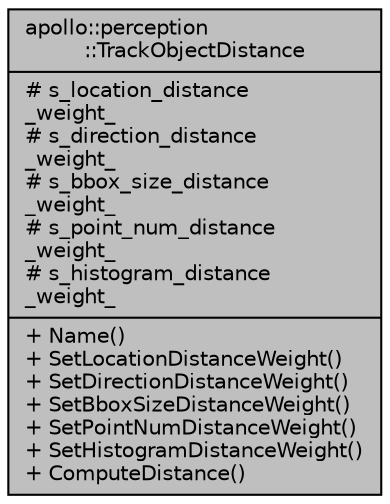 digraph "apollo::perception::TrackObjectDistance"
{
  edge [fontname="Helvetica",fontsize="10",labelfontname="Helvetica",labelfontsize="10"];
  node [fontname="Helvetica",fontsize="10",shape=record];
  Node1 [label="{apollo::perception\l::TrackObjectDistance\n|# s_location_distance\l_weight_\l# s_direction_distance\l_weight_\l# s_bbox_size_distance\l_weight_\l# s_point_num_distance\l_weight_\l# s_histogram_distance\l_weight_\l|+ Name()\l+ SetLocationDistanceWeight()\l+ SetDirectionDistanceWeight()\l+ SetBboxSizeDistanceWeight()\l+ SetPointNumDistanceWeight()\l+ SetHistogramDistanceWeight()\l+ ComputeDistance()\l}",height=0.2,width=0.4,color="black", fillcolor="grey75", style="filled" fontcolor="black"];
}
